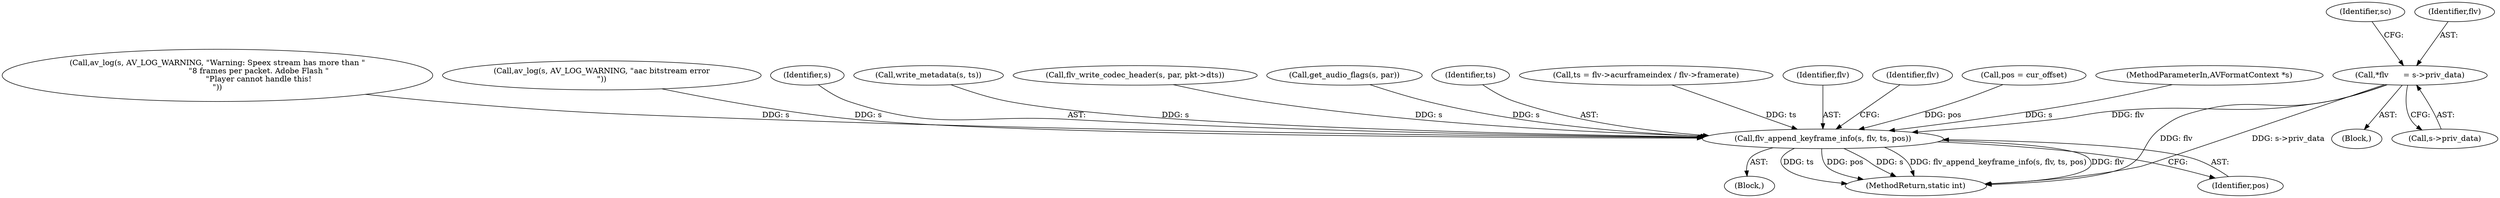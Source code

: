 digraph "0_FFmpeg_6b67d7f05918f7a1ee8fc6ff21355d7e8736aa10@pointer" {
"1000129" [label="(Call,*flv      = s->priv_data)"];
"1000915" [label="(Call,flv_append_keyframe_info(s, flv, ts, pos))"];
"1000884" [label="(Block,)"];
"1000556" [label="(Call,av_log(s, AV_LOG_WARNING, \"Warning: Speex stream has more than \"\n                                  \"8 frames per packet. Adobe Flash \"\n                                  \"Player cannot handle this!\n\"))"];
"1000538" [label="(Call,av_log(s, AV_LOG_WARNING, \"aac bitstream error\n\"))"];
"1000950" [label="(MethodReturn,static int)"];
"1000916" [label="(Identifier,s)"];
"1000372" [label="(Call,write_metadata(s, ts))"];
"1000323" [label="(Call,flv_write_codec_header(s, par, pkt->dts))"];
"1000915" [label="(Call,flv_append_keyframe_info(s, flv, ts, pos))"];
"1000136" [label="(Identifier,sc)"];
"1000435" [label="(Call,get_audio_flags(s, par))"];
"1000129" [label="(Call,*flv      = s->priv_data)"];
"1000918" [label="(Identifier,ts)"];
"1000109" [label="(Block,)"];
"1000886" [label="(Call,ts = flv->acurframeindex / flv->framerate)"];
"1000130" [label="(Identifier,flv)"];
"1000917" [label="(Identifier,flv)"];
"1000922" [label="(Identifier,flv)"];
"1000919" [label="(Identifier,pos)"];
"1000896" [label="(Call,pos = cur_offset)"];
"1000107" [label="(MethodParameterIn,AVFormatContext *s)"];
"1000131" [label="(Call,s->priv_data)"];
"1000129" -> "1000109"  [label="AST: "];
"1000129" -> "1000131"  [label="CFG: "];
"1000130" -> "1000129"  [label="AST: "];
"1000131" -> "1000129"  [label="AST: "];
"1000136" -> "1000129"  [label="CFG: "];
"1000129" -> "1000950"  [label="DDG: flv"];
"1000129" -> "1000950"  [label="DDG: s->priv_data"];
"1000129" -> "1000915"  [label="DDG: flv"];
"1000915" -> "1000884"  [label="AST: "];
"1000915" -> "1000919"  [label="CFG: "];
"1000916" -> "1000915"  [label="AST: "];
"1000917" -> "1000915"  [label="AST: "];
"1000918" -> "1000915"  [label="AST: "];
"1000919" -> "1000915"  [label="AST: "];
"1000922" -> "1000915"  [label="CFG: "];
"1000915" -> "1000950"  [label="DDG: ts"];
"1000915" -> "1000950"  [label="DDG: pos"];
"1000915" -> "1000950"  [label="DDG: s"];
"1000915" -> "1000950"  [label="DDG: flv_append_keyframe_info(s, flv, ts, pos)"];
"1000915" -> "1000950"  [label="DDG: flv"];
"1000435" -> "1000915"  [label="DDG: s"];
"1000556" -> "1000915"  [label="DDG: s"];
"1000372" -> "1000915"  [label="DDG: s"];
"1000323" -> "1000915"  [label="DDG: s"];
"1000538" -> "1000915"  [label="DDG: s"];
"1000107" -> "1000915"  [label="DDG: s"];
"1000886" -> "1000915"  [label="DDG: ts"];
"1000896" -> "1000915"  [label="DDG: pos"];
}
